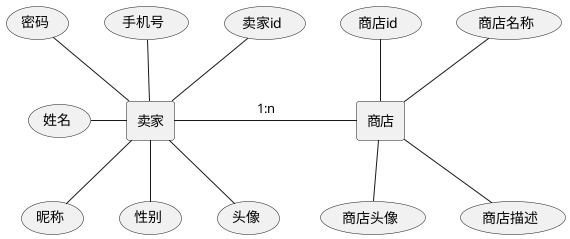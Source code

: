 @startuml

rectangle 卖家 as seller
rectangle 商店 as shop

seller -right- shop : 1:n

seller -up- (卖家id)
seller -up- (手机号)
seller -up- (密码)
seller -left- (姓名)
seller -- (昵称)
seller -- (性别)
seller -- (头像)

shop -up- (商店id)
shop -up- (商店名称)
shop -- (商店描述)
shop -- (商店头像)

@enduml